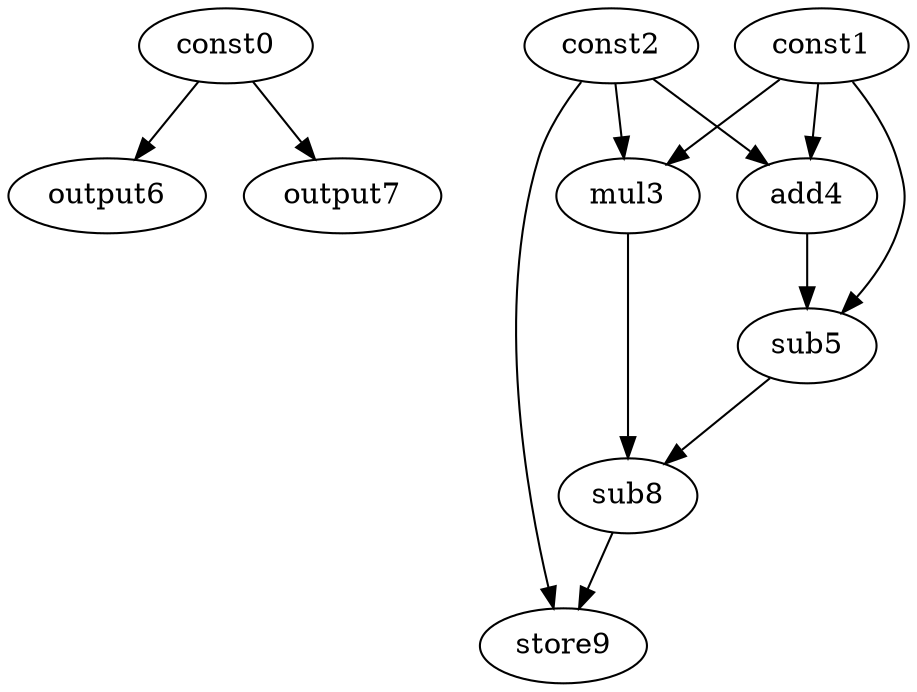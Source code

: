 digraph G { 
const0[opcode=const]; 
const1[opcode=const]; 
const2[opcode=const]; 
mul3[opcode=mul]; 
add4[opcode=add]; 
sub5[opcode=sub]; 
output6[opcode=output]; 
output7[opcode=output]; 
sub8[opcode=sub]; 
store9[opcode=store]; 
const1->mul3[operand=0];
const2->mul3[operand=1];
const1->add4[operand=0];
const2->add4[operand=1];
const0->output6[operand=0];
const0->output7[operand=0];
const1->sub5[operand=0];
add4->sub5[operand=1];
mul3->sub8[operand=0];
sub5->sub8[operand=1];
sub8->store9[operand=0];
const2->store9[operand=1];
}
